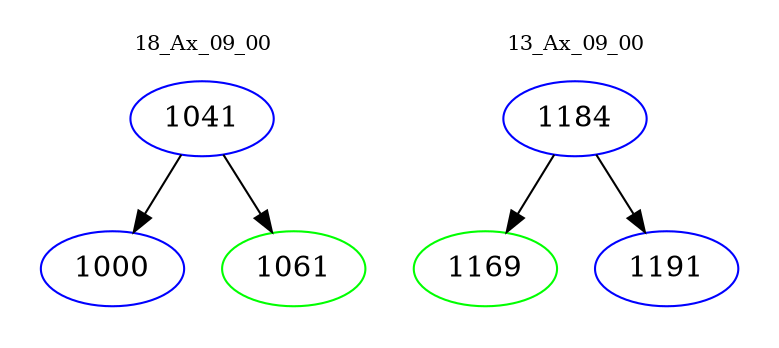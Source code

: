 digraph{
subgraph cluster_0 {
color = white
label = "18_Ax_09_00";
fontsize=10;
T0_1041 [label="1041", color="blue"]
T0_1041 -> T0_1000 [color="black"]
T0_1000 [label="1000", color="blue"]
T0_1041 -> T0_1061 [color="black"]
T0_1061 [label="1061", color="green"]
}
subgraph cluster_1 {
color = white
label = "13_Ax_09_00";
fontsize=10;
T1_1184 [label="1184", color="blue"]
T1_1184 -> T1_1169 [color="black"]
T1_1169 [label="1169", color="green"]
T1_1184 -> T1_1191 [color="black"]
T1_1191 [label="1191", color="blue"]
}
}

